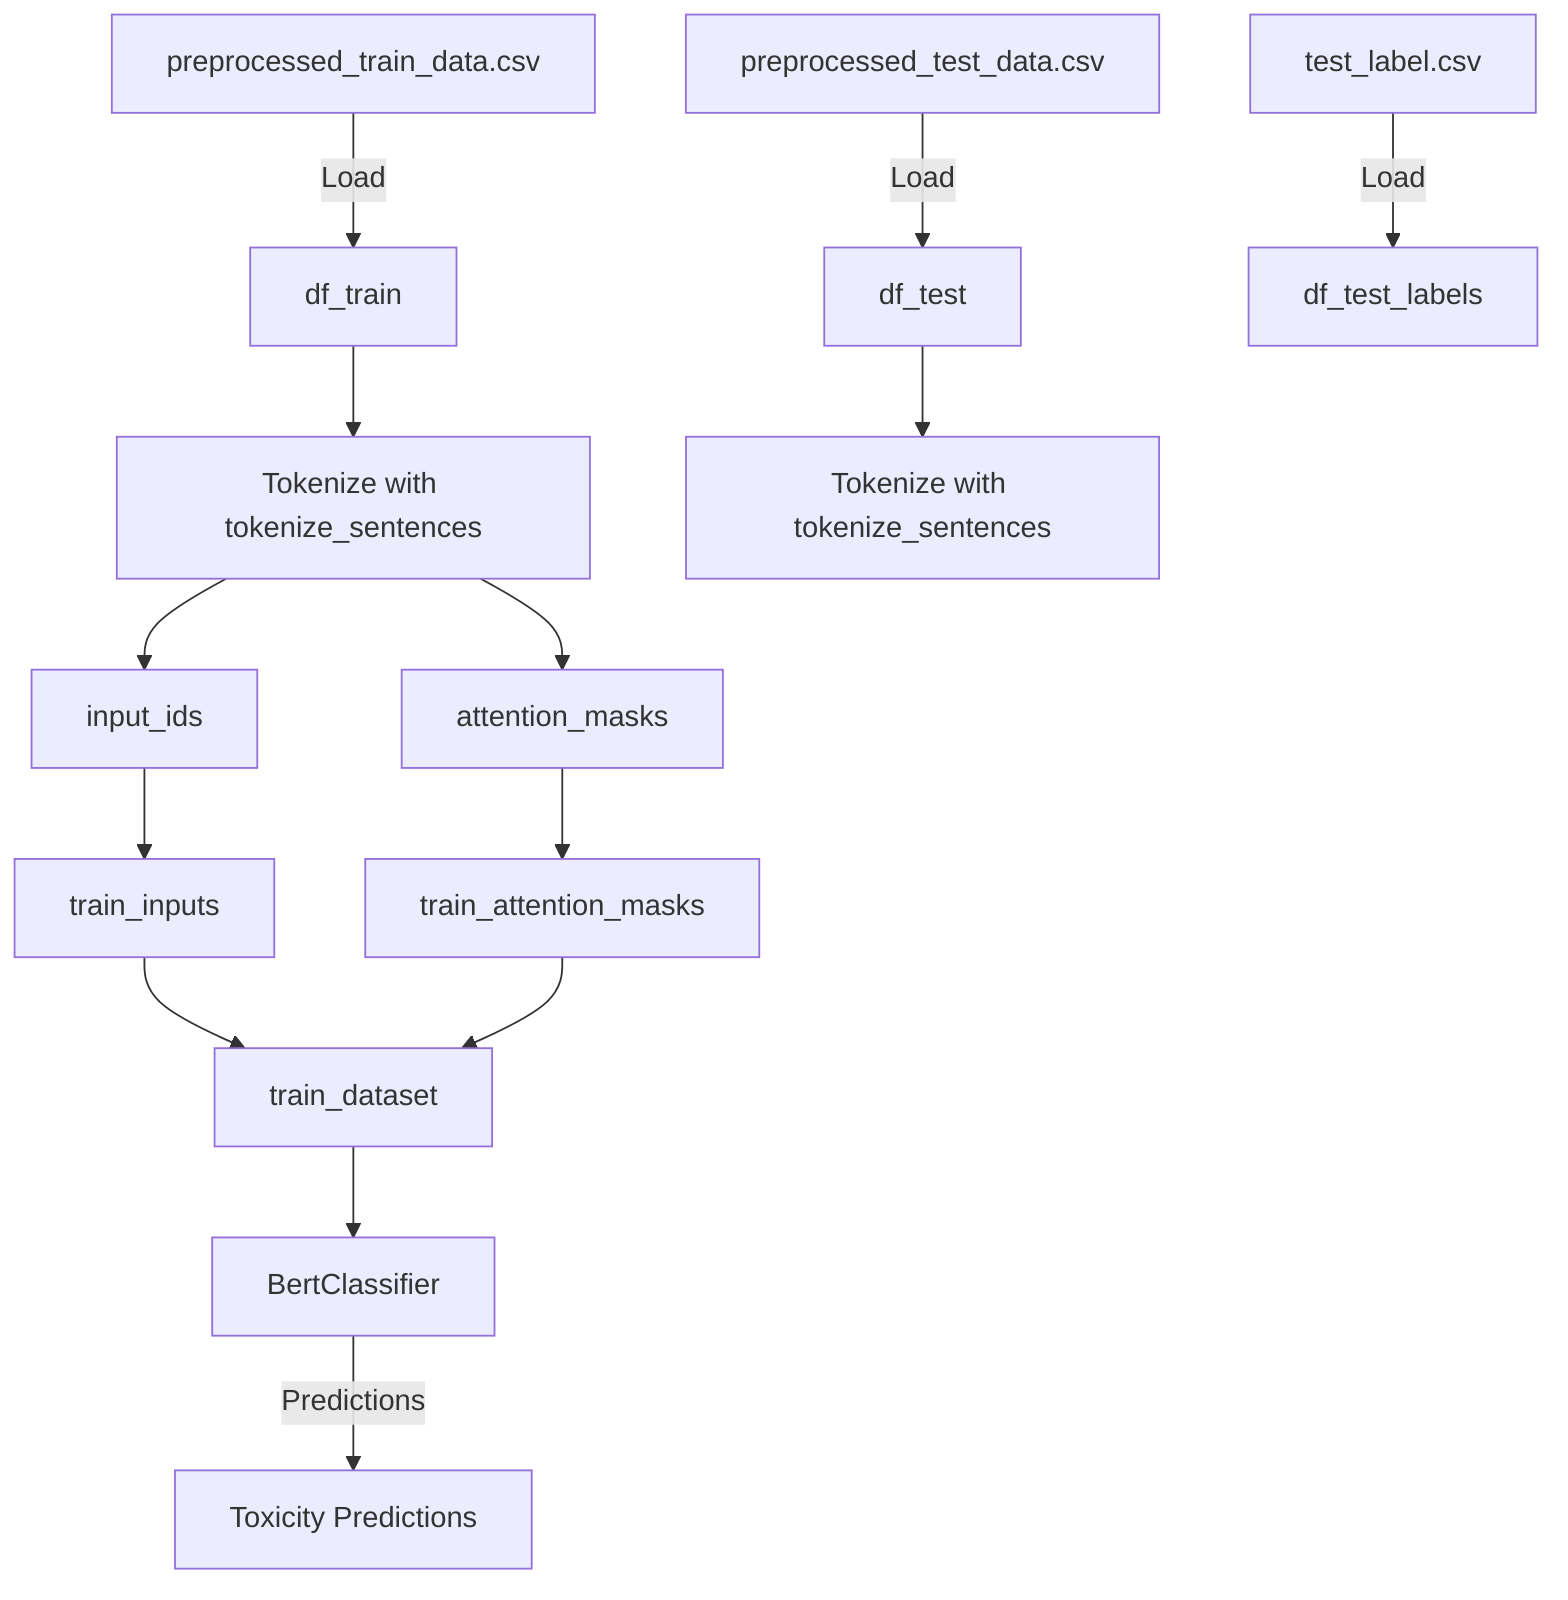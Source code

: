 graph TD
    %% Data Sources
    A1["preprocessed_train_data.csv"] -- Load --> A2["df_train"]
    A3["preprocessed_test_data.csv"] -- Load --> A4["df_test"]
    A5["test_label.csv"] -- Load --> A6["df_test_labels"]

    %% Data Flow
    A2 --> B1["Tokenize with tokenize_sentences"]
    A4 --> B2["Tokenize with tokenize_sentences"]
    B1 --> C1["input_ids"]
    B1 --> C2["attention_masks"]
    C1 --> D1["train_inputs"]
    C2 --> D2["train_attention_masks"]
    D1 & D2 --> E1["train_dataset"]
    E1 --> F1["BertClassifier Training"]

    %% Models
    F1["BertClassifier"]
    F1 --> |Predictions|G1["Toxicity Predictions"]